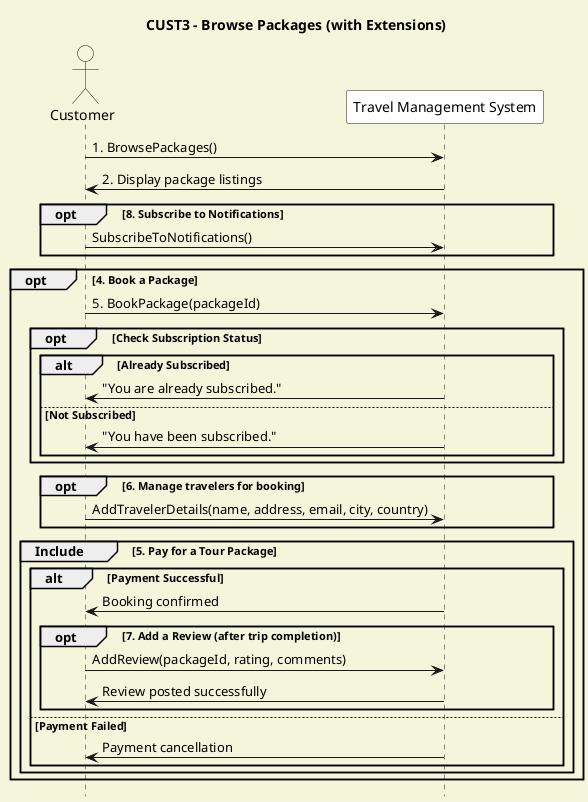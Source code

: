 @startuml
title CUST3 - Browse Packages (with Extensions)

skinparam backgroundColor #F5F5DC
hide footbox

actor Customer #F5F5DC
participant "Travel Management System" as TMS #FFFFFF

'--- Primary Flow: Browse Packages ---
Customer -> TMS : 1. BrowsePackages()
TMS -> Customer : 2. Display package listings

'--- Extension: 8. Subscribe to Notifications (extends Browse Packages) ---
opt 8. Subscribe to Notifications
    Customer -> TMS : SubscribeToNotifications()
end

'--- Extension: 4. Book a Package (extends Browse Packages) ---
opt 4. Book a Package
    Customer -> TMS : 5. BookPackage(packageId)

    '--- New Subscription Check on Booking ---
    opt Check Subscription Status
        alt Already Subscribed
            TMS -> Customer : "You are already subscribed."
        else Not Subscribed
            TMS -> Customer : "You have been subscribed."
        end
    end

    '--- Extension: 6. Manage travelers for booking ---
    opt 6. Manage travelers for booking
        Customer -> TMS : AddTravelerDetails(name, address, email, city, country)
    end

    '--- Included Use Case: 5. Pay for a Tour Package ---
    group Include [5. Pay for a Tour Package]
        alt Payment Successful
            TMS -> Customer : Booking confirmed

            '--- Extension: 7. Add a Review (extends Book a Package) ---
            opt 7. Add a Review (after trip completion)
                Customer -> TMS : AddReview(packageId, rating, comments)
                TMS -> Customer : Review posted successfully
            end
        else Payment Failed
            TMS -> Customer : Payment cancellation
        end
    end
end

@enduml
